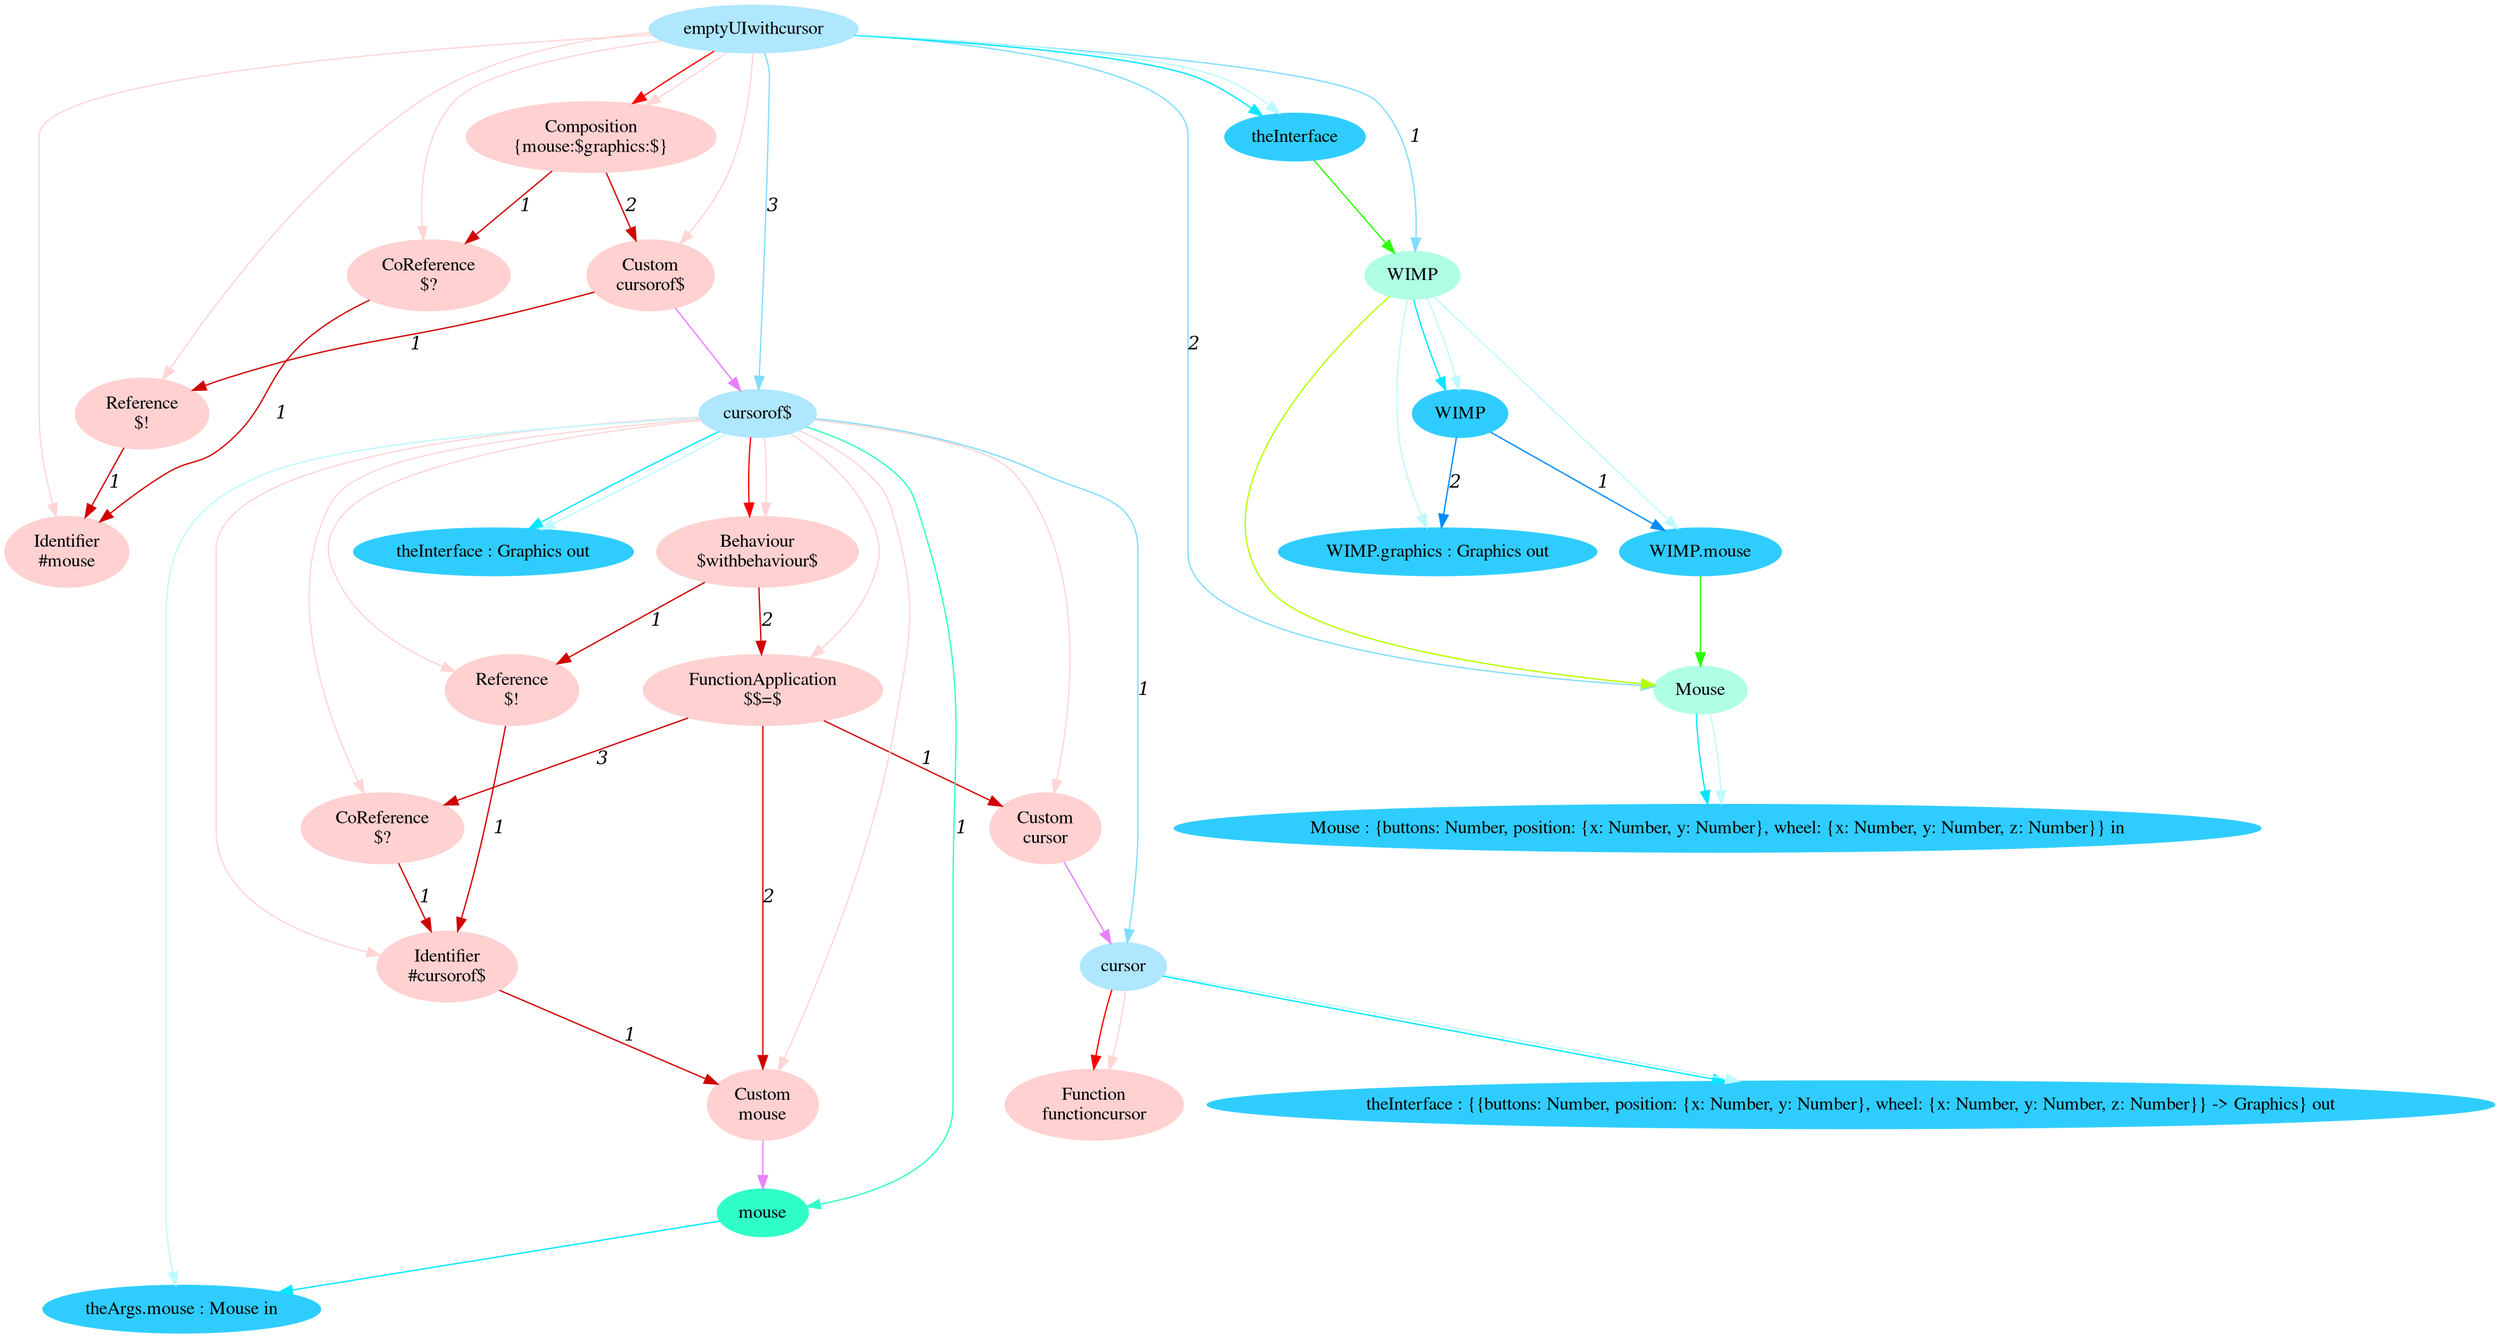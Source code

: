 digraph g{node_11782 [shape="ellipse", style="filled", color="#ffd1d1", fontname="Times", label="Function
functioncursor" ]
node_11785 [shape="ellipse", style="filled", color="#ffd1d1", fontname="Times", label="Custom
mouse" ]
node_11790 [shape="ellipse", style="filled", color="#ffd1d1", fontname="Times", label="Identifier
#cursorof$" ]
node_11795 [shape="ellipse", style="filled", color="#ffd1d1", fontname="Times", label="Reference
$!" ]
node_11799 [shape="ellipse", style="filled", color="#ffd1d1", fontname="Times", label="Custom
cursor" ]
node_11802 [shape="ellipse", style="filled", color="#ffd1d1", fontname="Times", label="CoReference
$?" ]
node_11806 [shape="ellipse", style="filled", color="#ffd1d1", fontname="Times", label="FunctionApplication
$$=$" ]
node_11812 [shape="ellipse", style="filled", color="#ffd1d1", fontname="Times", label="Behaviour
$withbehaviour$" ]
node_11817 [shape="ellipse", style="filled", color="#ffd1d1", fontname="Times", label="Identifier
#mouse" ]
node_11821 [shape="ellipse", style="filled", color="#ffd1d1", fontname="Times", label="CoReference
$?" ]
node_11825 [shape="ellipse", style="filled", color="#ffd1d1", fontname="Times", label="Reference
$!" ]
node_11829 [shape="ellipse", style="filled", color="#ffd1d1", fontname="Times", label="Custom
cursorof$" ]
node_11833 [shape="ellipse", style="filled", color="#ffd1d1", fontname="Times", label="Composition
{mouse:$graphics:$}" ]
node_11693 [shape="ellipse", style="filled", color="#afe7ff", fontname="Times", label="emptyUIwithcursor" ]
node_11708 [shape="ellipse", style="filled", color="#afe7ff", fontname="Times", label="cursorof$" ]
node_11709 [shape="ellipse", style="filled", color="#afe7ff", fontname="Times", label="cursor" ]
node_11694 [shape="ellipse", style="filled", color="#afffe4", fontname="Times", label="WIMP" ]
node_11704 [shape="ellipse", style="filled", color="#afffe4", fontname="Times", label="Mouse" ]
node_11717 [shape="ellipse", style="filled", color="#2fffc7", fontname="Times", label="mouse" ]
node_11695 [shape="ellipse", style="filled", color="#2fcdff", fontname="Times", label="WIMP" ]
node_11696 [shape="ellipse", style="filled", color="#2fcdff", fontname="Times", label="WIMP.mouse" ]
node_11698 [shape="ellipse", style="filled", color="#2fcdff", fontname="Times", label="WIMP.graphics : Graphics out" ]
node_11705 [shape="ellipse", style="filled", color="#2fcdff", fontname="Times", label="Mouse : {buttons: Number, position: {x: Number, y: Number}, wheel: {x: Number, y: Number, z: Number}} in" ]
node_11710 [shape="ellipse", style="filled", color="#2fcdff", fontname="Times", label="theInterface : {{buttons: Number, position: {x: Number, y: Number}, wheel: {x: Number, y: Number, z: Number}} -> Graphics} out" ]
node_11718 [shape="ellipse", style="filled", color="#2fcdff", fontname="Times", label="theArgs.mouse : Mouse in" ]
node_11722 [shape="ellipse", style="filled", color="#2fcdff", fontname="Times", label="theInterface : Graphics out" ]
node_11758 [shape="ellipse", style="filled", color="#2fcdff", fontname="Times", label="theInterface" ]
node_11790 -> node_11785 [dir=forward, arrowHead=normal, fontname="Times-Italic", arrowsize=1, color="#d00000", label="1",  headlabel="", taillabel="" ]
node_11795 -> node_11790 [dir=forward, arrowHead=normal, fontname="Times-Italic", arrowsize=1, color="#d00000", label="1",  headlabel="", taillabel="" ]
node_11802 -> node_11790 [dir=forward, arrowHead=normal, fontname="Times-Italic", arrowsize=1, color="#d00000", label="1",  headlabel="", taillabel="" ]
node_11806 -> node_11785 [dir=forward, arrowHead=normal, fontname="Times-Italic", arrowsize=1, color="#d00000", label="2",  headlabel="", taillabel="" ]
node_11806 -> node_11799 [dir=forward, arrowHead=normal, fontname="Times-Italic", arrowsize=1, color="#d00000", label="1",  headlabel="", taillabel="" ]
node_11806 -> node_11802 [dir=forward, arrowHead=normal, fontname="Times-Italic", arrowsize=1, color="#d00000", label="3",  headlabel="", taillabel="" ]
node_11812 -> node_11795 [dir=forward, arrowHead=normal, fontname="Times-Italic", arrowsize=1, color="#d00000", label="1",  headlabel="", taillabel="" ]
node_11812 -> node_11806 [dir=forward, arrowHead=normal, fontname="Times-Italic", arrowsize=1, color="#d00000", label="2",  headlabel="", taillabel="" ]
node_11821 -> node_11817 [dir=forward, arrowHead=normal, fontname="Times-Italic", arrowsize=1, color="#d00000", label="1",  headlabel="", taillabel="" ]
node_11825 -> node_11817 [dir=forward, arrowHead=normal, fontname="Times-Italic", arrowsize=1, color="#d00000", label="1",  headlabel="", taillabel="" ]
node_11829 -> node_11825 [dir=forward, arrowHead=normal, fontname="Times-Italic", arrowsize=1, color="#d00000", label="1",  headlabel="", taillabel="" ]
node_11833 -> node_11821 [dir=forward, arrowHead=normal, fontname="Times-Italic", arrowsize=1, color="#d00000", label="1",  headlabel="", taillabel="" ]
node_11833 -> node_11829 [dir=forward, arrowHead=normal, fontname="Times-Italic", arrowsize=1, color="#d00000", label="2",  headlabel="", taillabel="" ]
node_11709 -> node_11782 [dir=forward, arrowHead=normal, fontname="Times-Italic", arrowsize=1, color="#ff0000", label="",  headlabel="", taillabel="" ]
node_11708 -> node_11812 [dir=forward, arrowHead=normal, fontname="Times-Italic", arrowsize=1, color="#ff0000", label="",  headlabel="", taillabel="" ]
node_11693 -> node_11833 [dir=forward, arrowHead=normal, fontname="Times-Italic", arrowsize=1, color="#ff0000", label="",  headlabel="", taillabel="" ]
node_11709 -> node_11782 [dir=forward, arrowHead=normal, fontname="Times-Italic", arrowsize=1, color="#ffd5d5", label="",  headlabel="", taillabel="" ]
node_11708 -> node_11785 [dir=forward, arrowHead=normal, fontname="Times-Italic", arrowsize=1, color="#ffd5d5", label="",  headlabel="", taillabel="" ]
node_11708 -> node_11790 [dir=forward, arrowHead=normal, fontname="Times-Italic", arrowsize=1, color="#ffd5d5", label="",  headlabel="", taillabel="" ]
node_11708 -> node_11795 [dir=forward, arrowHead=normal, fontname="Times-Italic", arrowsize=1, color="#ffd5d5", label="",  headlabel="", taillabel="" ]
node_11708 -> node_11799 [dir=forward, arrowHead=normal, fontname="Times-Italic", arrowsize=1, color="#ffd5d5", label="",  headlabel="", taillabel="" ]
node_11708 -> node_11802 [dir=forward, arrowHead=normal, fontname="Times-Italic", arrowsize=1, color="#ffd5d5", label="",  headlabel="", taillabel="" ]
node_11708 -> node_11806 [dir=forward, arrowHead=normal, fontname="Times-Italic", arrowsize=1, color="#ffd5d5", label="",  headlabel="", taillabel="" ]
node_11708 -> node_11812 [dir=forward, arrowHead=normal, fontname="Times-Italic", arrowsize=1, color="#ffd5d5", label="",  headlabel="", taillabel="" ]
node_11693 -> node_11817 [dir=forward, arrowHead=normal, fontname="Times-Italic", arrowsize=1, color="#ffd5d5", label="",  headlabel="", taillabel="" ]
node_11693 -> node_11821 [dir=forward, arrowHead=normal, fontname="Times-Italic", arrowsize=1, color="#ffd5d5", label="",  headlabel="", taillabel="" ]
node_11693 -> node_11825 [dir=forward, arrowHead=normal, fontname="Times-Italic", arrowsize=1, color="#ffd5d5", label="",  headlabel="", taillabel="" ]
node_11693 -> node_11829 [dir=forward, arrowHead=normal, fontname="Times-Italic", arrowsize=1, color="#ffd5d5", label="",  headlabel="", taillabel="" ]
node_11693 -> node_11833 [dir=forward, arrowHead=normal, fontname="Times-Italic", arrowsize=1, color="#ffd5d5", label="",  headlabel="", taillabel="" ]
node_11708 -> node_11717 [dir=forward, arrowHead=normal, fontname="Times-Italic", arrowsize=1, color="#2fffc7", label="1",  headlabel="", taillabel="" ]
node_11717 -> node_11718 [dir=forward, arrowHead=normal, fontname="Times-Italic", arrowsize=1, color="#00e8ff", label="",  headlabel="", taillabel="" ]
node_11694 -> node_11695 [dir=forward, arrowHead=normal, fontname="Times-Italic", arrowsize=1, color="#00e8ff", label="",  headlabel="", taillabel="" ]
node_11704 -> node_11705 [dir=forward, arrowHead=normal, fontname="Times-Italic", arrowsize=1, color="#00e8ff", label="",  headlabel="", taillabel="" ]
node_11709 -> node_11710 [dir=forward, arrowHead=normal, fontname="Times-Italic", arrowsize=1, color="#00e8ff", label="",  headlabel="", taillabel="" ]
node_11708 -> node_11722 [dir=forward, arrowHead=normal, fontname="Times-Italic", arrowsize=1, color="#00e8ff", label="",  headlabel="", taillabel="" ]
node_11693 -> node_11758 [dir=forward, arrowHead=normal, fontname="Times-Italic", arrowsize=1, color="#00e8ff", label="",  headlabel="", taillabel="" ]
node_11694 -> node_11696 [dir=forward, arrowHead=normal, fontname="Times-Italic", arrowsize=1, color="#bef9ff", label="",  headlabel="", taillabel="" ]
node_11694 -> node_11698 [dir=forward, arrowHead=normal, fontname="Times-Italic", arrowsize=1, color="#bef9ff", label="",  headlabel="", taillabel="" ]
node_11694 -> node_11695 [dir=forward, arrowHead=normal, fontname="Times-Italic", arrowsize=1, color="#bef9ff", label="",  headlabel="", taillabel="" ]
node_11704 -> node_11705 [dir=forward, arrowHead=normal, fontname="Times-Italic", arrowsize=1, color="#bef9ff", label="",  headlabel="", taillabel="" ]
node_11709 -> node_11710 [dir=forward, arrowHead=normal, fontname="Times-Italic", arrowsize=1, color="#bef9ff", label="",  headlabel="", taillabel="" ]
node_11708 -> node_11718 [dir=forward, arrowHead=normal, fontname="Times-Italic", arrowsize=1, color="#bef9ff", label="",  headlabel="", taillabel="" ]
node_11708 -> node_11722 [dir=forward, arrowHead=normal, fontname="Times-Italic", arrowsize=1, color="#bef9ff", label="",  headlabel="", taillabel="" ]
node_11693 -> node_11758 [dir=forward, arrowHead=normal, fontname="Times-Italic", arrowsize=1, color="#bef9ff", label="",  headlabel="", taillabel="" ]
node_11695 -> node_11696 [dir=forward, arrowHead=normal, fontname="Times-Italic", arrowsize=1, color="#008cff", label="1",  headlabel="", taillabel="" ]
node_11695 -> node_11698 [dir=forward, arrowHead=normal, fontname="Times-Italic", arrowsize=1, color="#008cff", label="2",  headlabel="", taillabel="" ]
node_11708 -> node_11709 [dir=forward, arrowHead=normal, fontname="Times-Italic", arrowsize=1, color="#81ddff", label="1",  headlabel="", taillabel="" ]
node_11693 -> node_11694 [dir=forward, arrowHead=normal, fontname="Times-Italic", arrowsize=1, color="#81ddff", label="1",  headlabel="", taillabel="" ]
node_11693 -> node_11704 [dir=forward, arrowHead=normal, fontname="Times-Italic", arrowsize=1, color="#81ddff", label="2",  headlabel="", taillabel="" ]
node_11693 -> node_11708 [dir=forward, arrowHead=normal, fontname="Times-Italic", arrowsize=1, color="#81ddff", label="3",  headlabel="", taillabel="" ]
node_11785 -> node_11717 [dir=forward, arrowHead=normal, fontname="Times-Italic", arrowsize=1, color="#e681ff", label="",  headlabel="", taillabel="" ]
node_11799 -> node_11709 [dir=forward, arrowHead=normal, fontname="Times-Italic", arrowsize=1, color="#e681ff", label="",  headlabel="", taillabel="" ]
node_11829 -> node_11708 [dir=forward, arrowHead=normal, fontname="Times-Italic", arrowsize=1, color="#e681ff", label="",  headlabel="", taillabel="" ]
node_11696 -> node_11704 [dir=forward, arrowHead=normal, fontname="Times-Italic", arrowsize=1, color="#2bff00", label="",  headlabel="", taillabel="" ]
node_11758 -> node_11694 [dir=forward, arrowHead=normal, fontname="Times-Italic", arrowsize=1, color="#2bff00", label="",  headlabel="", taillabel="" ]
node_11694 -> node_11704 [dir=forward, arrowHead=normal, fontname="Times-Italic", arrowsize=1, color="#b5ff00", label="",  headlabel="", taillabel="" ]
}